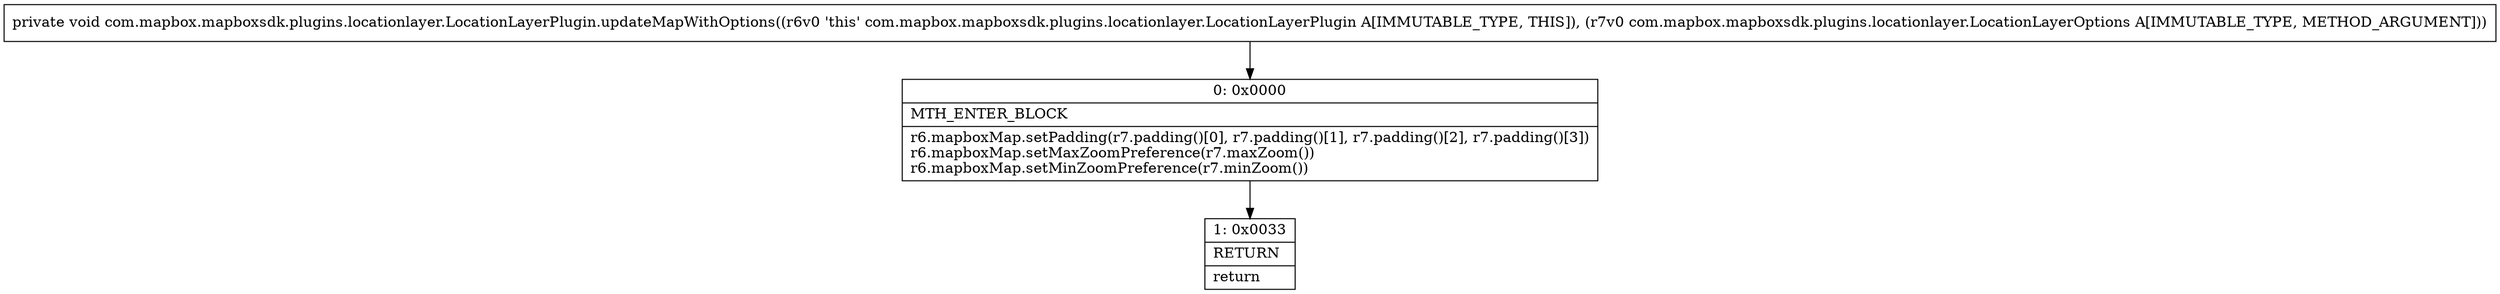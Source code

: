 digraph "CFG forcom.mapbox.mapboxsdk.plugins.locationlayer.LocationLayerPlugin.updateMapWithOptions(Lcom\/mapbox\/mapboxsdk\/plugins\/locationlayer\/LocationLayerOptions;)V" {
Node_0 [shape=record,label="{0\:\ 0x0000|MTH_ENTER_BLOCK\l|r6.mapboxMap.setPadding(r7.padding()[0], r7.padding()[1], r7.padding()[2], r7.padding()[3])\lr6.mapboxMap.setMaxZoomPreference(r7.maxZoom())\lr6.mapboxMap.setMinZoomPreference(r7.minZoom())\l}"];
Node_1 [shape=record,label="{1\:\ 0x0033|RETURN\l|return\l}"];
MethodNode[shape=record,label="{private void com.mapbox.mapboxsdk.plugins.locationlayer.LocationLayerPlugin.updateMapWithOptions((r6v0 'this' com.mapbox.mapboxsdk.plugins.locationlayer.LocationLayerPlugin A[IMMUTABLE_TYPE, THIS]), (r7v0 com.mapbox.mapboxsdk.plugins.locationlayer.LocationLayerOptions A[IMMUTABLE_TYPE, METHOD_ARGUMENT])) }"];
MethodNode -> Node_0;
Node_0 -> Node_1;
}

